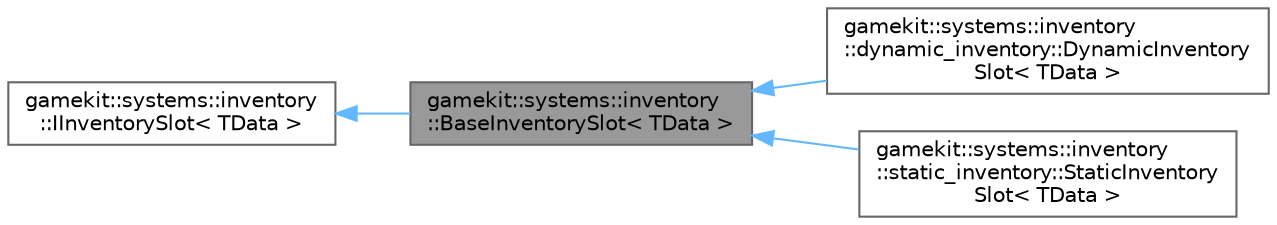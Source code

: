 digraph "gamekit::systems::inventory::BaseInventorySlot&lt; TData &gt;"
{
 // LATEX_PDF_SIZE
  bgcolor="transparent";
  edge [fontname=Helvetica,fontsize=10,labelfontname=Helvetica,labelfontsize=10];
  node [fontname=Helvetica,fontsize=10,shape=box,height=0.2,width=0.4];
  rankdir="LR";
  Node1 [id="Node000001",label="gamekit::systems::inventory\l::BaseInventorySlot\< TData \>",height=0.2,width=0.4,color="gray40", fillcolor="grey60", style="filled", fontcolor="black",tooltip="Base inventory slot class template."];
  Node2 -> Node1 [id="edge1_Node000001_Node000002",dir="back",color="steelblue1",style="solid",tooltip=" "];
  Node2 [id="Node000002",label="gamekit::systems::inventory\l::IInventorySlot\< TData \>",height=0.2,width=0.4,color="gray40", fillcolor="white", style="filled",URL="$d5/d74/classgamekit_1_1systems_1_1inventory_1_1_i_inventory_slot.html",tooltip="Interface for a single inventory slot."];
  Node1 -> Node3 [id="edge2_Node000001_Node000003",dir="back",color="steelblue1",style="solid",tooltip=" "];
  Node3 [id="Node000003",label="gamekit::systems::inventory\l::dynamic_inventory::DynamicInventory\lSlot\< TData \>",height=0.2,width=0.4,color="gray40", fillcolor="white", style="filled",URL="$d6/d3c/classgamekit_1_1systems_1_1inventory_1_1dynamic__inventory_1_1_dynamic_inventory_slot.html",tooltip="Dynamic inventory slot class template."];
  Node1 -> Node4 [id="edge3_Node000001_Node000004",dir="back",color="steelblue1",style="solid",tooltip=" "];
  Node4 [id="Node000004",label="gamekit::systems::inventory\l::static_inventory::StaticInventory\lSlot\< TData \>",height=0.2,width=0.4,color="gray40", fillcolor="white", style="filled",URL="$df/d73/classgamekit_1_1systems_1_1inventory_1_1static__inventory_1_1_static_inventory_slot.html",tooltip="Static inventory slot class template."];
}
